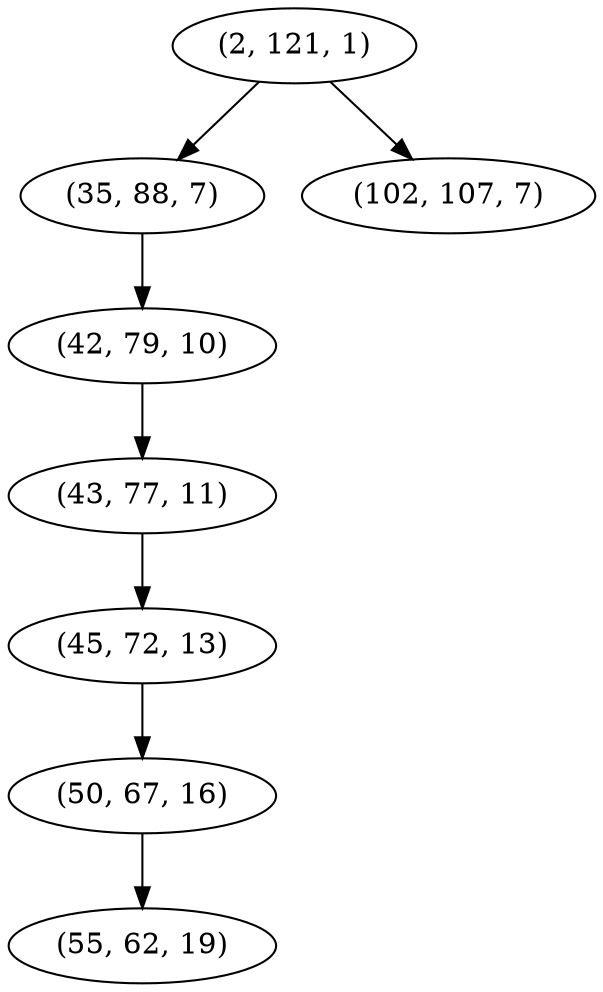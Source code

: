 digraph tree {
    "(2, 121, 1)";
    "(35, 88, 7)";
    "(42, 79, 10)";
    "(43, 77, 11)";
    "(45, 72, 13)";
    "(50, 67, 16)";
    "(55, 62, 19)";
    "(102, 107, 7)";
    "(2, 121, 1)" -> "(35, 88, 7)";
    "(2, 121, 1)" -> "(102, 107, 7)";
    "(35, 88, 7)" -> "(42, 79, 10)";
    "(42, 79, 10)" -> "(43, 77, 11)";
    "(43, 77, 11)" -> "(45, 72, 13)";
    "(45, 72, 13)" -> "(50, 67, 16)";
    "(50, 67, 16)" -> "(55, 62, 19)";
}
